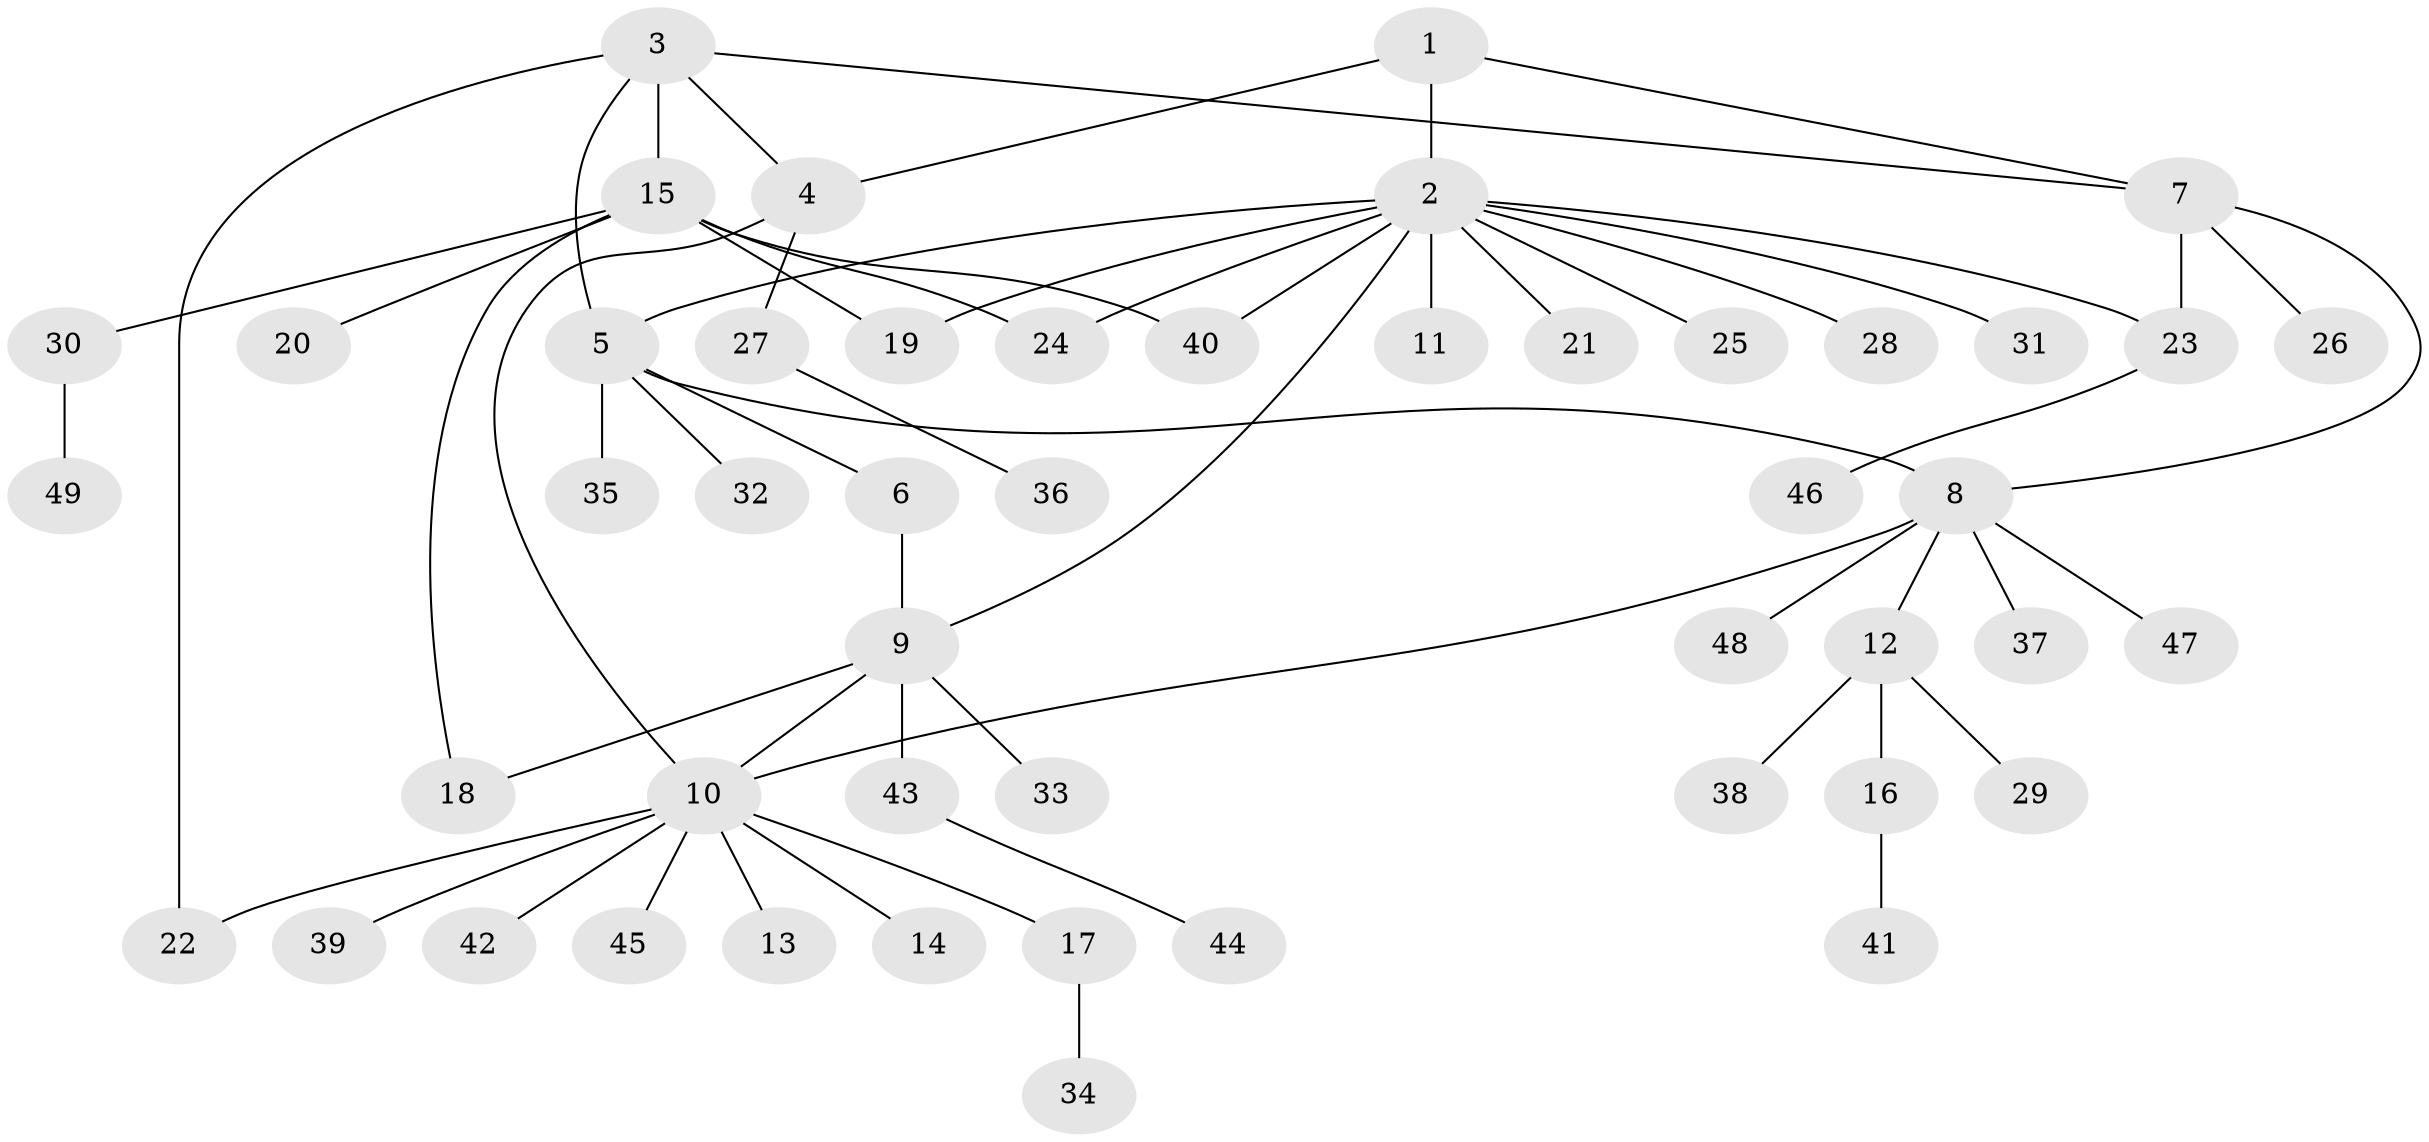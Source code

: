 // Generated by graph-tools (version 1.1) at 2025/26/03/09/25 03:26:39]
// undirected, 49 vertices, 60 edges
graph export_dot {
graph [start="1"]
  node [color=gray90,style=filled];
  1;
  2;
  3;
  4;
  5;
  6;
  7;
  8;
  9;
  10;
  11;
  12;
  13;
  14;
  15;
  16;
  17;
  18;
  19;
  20;
  21;
  22;
  23;
  24;
  25;
  26;
  27;
  28;
  29;
  30;
  31;
  32;
  33;
  34;
  35;
  36;
  37;
  38;
  39;
  40;
  41;
  42;
  43;
  44;
  45;
  46;
  47;
  48;
  49;
  1 -- 2;
  1 -- 4;
  1 -- 7;
  2 -- 5;
  2 -- 9;
  2 -- 11;
  2 -- 19;
  2 -- 21;
  2 -- 23;
  2 -- 24;
  2 -- 25;
  2 -- 28;
  2 -- 31;
  2 -- 40;
  3 -- 4;
  3 -- 5;
  3 -- 7;
  3 -- 15;
  3 -- 22;
  4 -- 10;
  4 -- 27;
  5 -- 6;
  5 -- 8;
  5 -- 32;
  5 -- 35;
  6 -- 9;
  7 -- 8;
  7 -- 23;
  7 -- 26;
  8 -- 10;
  8 -- 12;
  8 -- 37;
  8 -- 47;
  8 -- 48;
  9 -- 10;
  9 -- 18;
  9 -- 33;
  9 -- 43;
  10 -- 13;
  10 -- 14;
  10 -- 17;
  10 -- 22;
  10 -- 39;
  10 -- 42;
  10 -- 45;
  12 -- 16;
  12 -- 29;
  12 -- 38;
  15 -- 18;
  15 -- 19;
  15 -- 20;
  15 -- 24;
  15 -- 30;
  15 -- 40;
  16 -- 41;
  17 -- 34;
  23 -- 46;
  27 -- 36;
  30 -- 49;
  43 -- 44;
}
